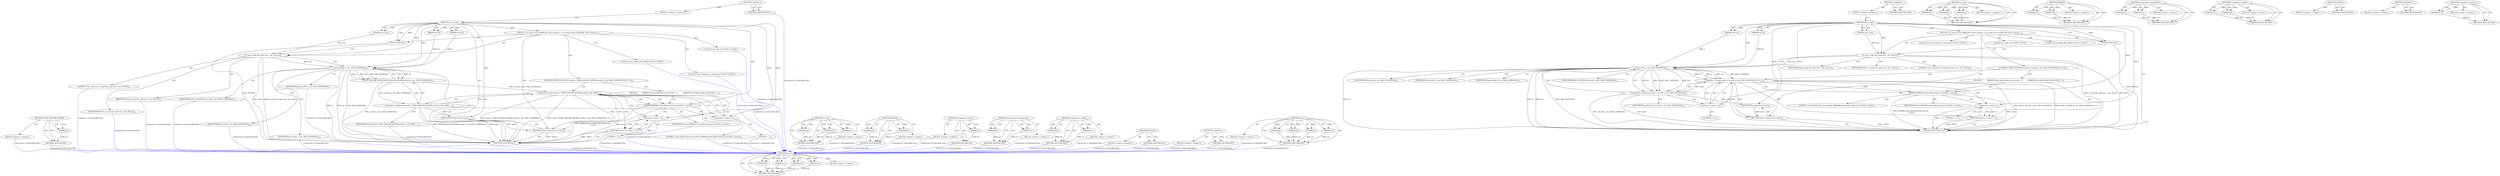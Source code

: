 digraph "recv" {
vulnerable_89 [label=<(METHOD,recv)>];
vulnerable_90 [label=<(PARAM,p1)>];
vulnerable_91 [label=<(PARAM,p2)>];
vulnerable_92 [label=<(PARAM,p3)>];
vulnerable_93 [label=<(PARAM,p4)>];
vulnerable_94 [label=<(BLOCK,&lt;empty&gt;,&lt;empty&gt;)>];
vulnerable_95 [label=<(METHOD_RETURN,ANY)>];
vulnerable_6 [label=<(METHOD,&lt;global&gt;)<SUB>1</SUB>>];
vulnerable_7 [label=<(BLOCK,&lt;empty&gt;,&lt;empty&gt;)<SUB>1</SUB>>];
vulnerable_8 [label=<(METHOD,skt_read)<SUB>1</SUB>>];
vulnerable_9 [label=<(PARAM,int fd)<SUB>1</SUB>>];
vulnerable_10 [label=<(PARAM,void *p)<SUB>1</SUB>>];
vulnerable_11 [label=<(PARAM,size_t len)<SUB>1</SUB>>];
vulnerable_12 [label=<(BLOCK,{
 int read;
 struct pollfd pfd;
 struct timesp...,{
 int read;
 struct pollfd pfd;
 struct timesp...)<SUB>2</SUB>>];
vulnerable_13 [label="<(LOCAL,int read: int)<SUB>3</SUB>>"];
vulnerable_14 [label="<(LOCAL,struct pollfd pfd: pollfd)<SUB>4</SUB>>"];
vulnerable_15 [label="<(LOCAL,struct timespec ts: timespec)<SUB>5</SUB>>"];
vulnerable_16 [label=<(FNLOG,FNLOG())<SUB>7</SUB>>];
vulnerable_17 [label=<(ts_log,ts_log(&quot;skt_read recv&quot;, len, NULL))<SUB>10</SUB>>];
vulnerable_18 [label=<(LITERAL,&quot;skt_read recv&quot;,ts_log(&quot;skt_read recv&quot;, len, NULL))<SUB>10</SUB>>];
vulnerable_19 [label=<(IDENTIFIER,len,ts_log(&quot;skt_read recv&quot;, len, NULL))<SUB>10</SUB>>];
vulnerable_20 [label=<(IDENTIFIER,NULL,ts_log(&quot;skt_read recv&quot;, len, NULL))<SUB>10</SUB>>];
vulnerable_21 [label=<(CONTROL_STRUCTURE,IF,if ((read = recv(fd, p, len, MSG_NOSIGNAL)) == -1))<SUB>12</SUB>>];
vulnerable_22 [label=<(&lt;operator&gt;.equals,(read = recv(fd, p, len, MSG_NOSIGNAL)) == -1)<SUB>12</SUB>>];
vulnerable_23 [label=<(&lt;operator&gt;.assignment,read = recv(fd, p, len, MSG_NOSIGNAL))<SUB>12</SUB>>];
vulnerable_24 [label=<(IDENTIFIER,read,read = recv(fd, p, len, MSG_NOSIGNAL))<SUB>12</SUB>>];
vulnerable_25 [label=<(recv,recv(fd, p, len, MSG_NOSIGNAL))<SUB>12</SUB>>];
vulnerable_26 [label=<(IDENTIFIER,fd,recv(fd, p, len, MSG_NOSIGNAL))<SUB>12</SUB>>];
vulnerable_27 [label=<(IDENTIFIER,p,recv(fd, p, len, MSG_NOSIGNAL))<SUB>12</SUB>>];
vulnerable_28 [label=<(IDENTIFIER,len,recv(fd, p, len, MSG_NOSIGNAL))<SUB>12</SUB>>];
vulnerable_29 [label=<(IDENTIFIER,MSG_NOSIGNAL,recv(fd, p, len, MSG_NOSIGNAL))<SUB>12</SUB>>];
vulnerable_30 [label=<(&lt;operator&gt;.minus,-1)<SUB>12</SUB>>];
vulnerable_31 [label=<(LITERAL,1,-1)<SUB>12</SUB>>];
vulnerable_32 [label=<(BLOCK,{
         ERROR(&quot;write failed with errno=%d\n&quot;...,{
         ERROR(&quot;write failed with errno=%d\n&quot;...)<SUB>13</SUB>>];
vulnerable_33 [label=<(ERROR,ERROR(&quot;write failed with errno=%d\n&quot;, errno))<SUB>14</SUB>>];
vulnerable_34 [label=<(LITERAL,&quot;write failed with errno=%d\n&quot;,ERROR(&quot;write failed with errno=%d\n&quot;, errno))<SUB>14</SUB>>];
vulnerable_35 [label=<(IDENTIFIER,errno,ERROR(&quot;write failed with errno=%d\n&quot;, errno))<SUB>14</SUB>>];
vulnerable_36 [label=<(RETURN,return -1;,return -1;)<SUB>15</SUB>>];
vulnerable_37 [label=<(&lt;operator&gt;.minus,-1)<SUB>15</SUB>>];
vulnerable_38 [label=<(LITERAL,1,-1)<SUB>15</SUB>>];
vulnerable_39 [label=<(RETURN,return read;,return read;)<SUB>18</SUB>>];
vulnerable_40 [label=<(IDENTIFIER,read,return read;)<SUB>18</SUB>>];
vulnerable_41 [label=<(METHOD_RETURN,int)<SUB>1</SUB>>];
vulnerable_43 [label=<(METHOD_RETURN,ANY)<SUB>1</SUB>>];
vulnerable_73 [label=<(METHOD,ts_log)>];
vulnerable_74 [label=<(PARAM,p1)>];
vulnerable_75 [label=<(PARAM,p2)>];
vulnerable_76 [label=<(PARAM,p3)>];
vulnerable_77 [label=<(BLOCK,&lt;empty&gt;,&lt;empty&gt;)>];
vulnerable_78 [label=<(METHOD_RETURN,ANY)>];
vulnerable_100 [label=<(METHOD,ERROR)>];
vulnerable_101 [label=<(PARAM,p1)>];
vulnerable_102 [label=<(PARAM,p2)>];
vulnerable_103 [label=<(BLOCK,&lt;empty&gt;,&lt;empty&gt;)>];
vulnerable_104 [label=<(METHOD_RETURN,ANY)>];
vulnerable_84 [label=<(METHOD,&lt;operator&gt;.assignment)>];
vulnerable_85 [label=<(PARAM,p1)>];
vulnerable_86 [label=<(PARAM,p2)>];
vulnerable_87 [label=<(BLOCK,&lt;empty&gt;,&lt;empty&gt;)>];
vulnerable_88 [label=<(METHOD_RETURN,ANY)>];
vulnerable_79 [label=<(METHOD,&lt;operator&gt;.equals)>];
vulnerable_80 [label=<(PARAM,p1)>];
vulnerable_81 [label=<(PARAM,p2)>];
vulnerable_82 [label=<(BLOCK,&lt;empty&gt;,&lt;empty&gt;)>];
vulnerable_83 [label=<(METHOD_RETURN,ANY)>];
vulnerable_70 [label=<(METHOD,FNLOG)>];
vulnerable_71 [label=<(BLOCK,&lt;empty&gt;,&lt;empty&gt;)>];
vulnerable_72 [label=<(METHOD_RETURN,ANY)>];
vulnerable_64 [label=<(METHOD,&lt;global&gt;)<SUB>1</SUB>>];
vulnerable_65 [label=<(BLOCK,&lt;empty&gt;,&lt;empty&gt;)>];
vulnerable_66 [label=<(METHOD_RETURN,ANY)>];
vulnerable_96 [label=<(METHOD,&lt;operator&gt;.minus)>];
vulnerable_97 [label=<(PARAM,p1)>];
vulnerable_98 [label=<(BLOCK,&lt;empty&gt;,&lt;empty&gt;)>];
vulnerable_99 [label=<(METHOD_RETURN,ANY)>];
fixed_90 [label=<(METHOD,TEMP_FAILURE_RETRY)>];
fixed_91 [label=<(PARAM,p1)>];
fixed_92 [label=<(BLOCK,&lt;empty&gt;,&lt;empty&gt;)>];
fixed_93 [label=<(METHOD_RETURN,ANY)>];
fixed_6 [label=<(METHOD,&lt;global&gt;)<SUB>1</SUB>>];
fixed_7 [label=<(BLOCK,&lt;empty&gt;,&lt;empty&gt;)<SUB>1</SUB>>];
fixed_8 [label=<(METHOD,skt_read)<SUB>1</SUB>>];
fixed_9 [label=<(PARAM,int fd)<SUB>1</SUB>>];
fixed_10 [label=<(PARAM,void *p)<SUB>1</SUB>>];
fixed_11 [label=<(PARAM,size_t len)<SUB>1</SUB>>];
fixed_12 [label=<(BLOCK,{
 int read;
 struct pollfd pfd;
 struct timesp...,{
 int read;
 struct pollfd pfd;
 struct timesp...)<SUB>2</SUB>>];
fixed_13 [label="<(LOCAL,int read: int)<SUB>3</SUB>>"];
fixed_14 [label="<(LOCAL,struct pollfd pfd: pollfd)<SUB>4</SUB>>"];
fixed_15 [label="<(LOCAL,struct timespec ts: timespec)<SUB>5</SUB>>"];
fixed_16 [label=<(FNLOG,FNLOG())<SUB>7</SUB>>];
fixed_17 [label=<(ts_log,ts_log(&quot;skt_read recv&quot;, len, NULL))<SUB>10</SUB>>];
fixed_18 [label=<(LITERAL,&quot;skt_read recv&quot;,ts_log(&quot;skt_read recv&quot;, len, NULL))<SUB>10</SUB>>];
fixed_19 [label=<(IDENTIFIER,len,ts_log(&quot;skt_read recv&quot;, len, NULL))<SUB>10</SUB>>];
fixed_20 [label=<(IDENTIFIER,NULL,ts_log(&quot;skt_read recv&quot;, len, NULL))<SUB>10</SUB>>];
fixed_21 [label=<(CONTROL_STRUCTURE,IF,if ((read = TEMP_FAILURE_RETRY(recv(fd, p, len, MSG_NOSIGNAL))) == -1))<SUB>12</SUB>>];
fixed_22 [label=<(&lt;operator&gt;.equals,(read = TEMP_FAILURE_RETRY(recv(fd, p, len, MSG...)<SUB>12</SUB>>];
fixed_23 [label=<(&lt;operator&gt;.assignment,read = TEMP_FAILURE_RETRY(recv(fd, p, len, MSG_...)<SUB>12</SUB>>];
fixed_24 [label=<(IDENTIFIER,read,read = TEMP_FAILURE_RETRY(recv(fd, p, len, MSG_...)<SUB>12</SUB>>];
fixed_25 [label=<(TEMP_FAILURE_RETRY,TEMP_FAILURE_RETRY(recv(fd, p, len, MSG_NOSIGNAL)))<SUB>12</SUB>>];
fixed_26 [label=<(recv,recv(fd, p, len, MSG_NOSIGNAL))<SUB>12</SUB>>];
fixed_27 [label=<(IDENTIFIER,fd,recv(fd, p, len, MSG_NOSIGNAL))<SUB>12</SUB>>];
fixed_28 [label=<(IDENTIFIER,p,recv(fd, p, len, MSG_NOSIGNAL))<SUB>12</SUB>>];
fixed_29 [label=<(IDENTIFIER,len,recv(fd, p, len, MSG_NOSIGNAL))<SUB>12</SUB>>];
fixed_30 [label=<(IDENTIFIER,MSG_NOSIGNAL,recv(fd, p, len, MSG_NOSIGNAL))<SUB>12</SUB>>];
fixed_31 [label=<(&lt;operator&gt;.minus,-1)<SUB>12</SUB>>];
fixed_32 [label=<(LITERAL,1,-1)<SUB>12</SUB>>];
fixed_33 [label=<(BLOCK,{
         ERROR(&quot;write failed with errno=%d\n&quot;...,{
         ERROR(&quot;write failed with errno=%d\n&quot;...)<SUB>13</SUB>>];
fixed_34 [label=<(ERROR,ERROR(&quot;write failed with errno=%d\n&quot;, errno))<SUB>14</SUB>>];
fixed_35 [label=<(LITERAL,&quot;write failed with errno=%d\n&quot;,ERROR(&quot;write failed with errno=%d\n&quot;, errno))<SUB>14</SUB>>];
fixed_36 [label=<(IDENTIFIER,errno,ERROR(&quot;write failed with errno=%d\n&quot;, errno))<SUB>14</SUB>>];
fixed_37 [label=<(RETURN,return -1;,return -1;)<SUB>15</SUB>>];
fixed_38 [label=<(&lt;operator&gt;.minus,-1)<SUB>15</SUB>>];
fixed_39 [label=<(LITERAL,1,-1)<SUB>15</SUB>>];
fixed_40 [label=<(RETURN,return read;,return read;)<SUB>18</SUB>>];
fixed_41 [label=<(IDENTIFIER,read,return read;)<SUB>18</SUB>>];
fixed_42 [label=<(METHOD_RETURN,int)<SUB>1</SUB>>];
fixed_44 [label=<(METHOD_RETURN,ANY)<SUB>1</SUB>>];
fixed_74 [label=<(METHOD,ts_log)>];
fixed_75 [label=<(PARAM,p1)>];
fixed_76 [label=<(PARAM,p2)>];
fixed_77 [label=<(PARAM,p3)>];
fixed_78 [label=<(BLOCK,&lt;empty&gt;,&lt;empty&gt;)>];
fixed_79 [label=<(METHOD_RETURN,ANY)>];
fixed_105 [label=<(METHOD,ERROR)>];
fixed_106 [label=<(PARAM,p1)>];
fixed_107 [label=<(PARAM,p2)>];
fixed_108 [label=<(BLOCK,&lt;empty&gt;,&lt;empty&gt;)>];
fixed_109 [label=<(METHOD_RETURN,ANY)>];
fixed_101 [label=<(METHOD,&lt;operator&gt;.minus)>];
fixed_102 [label=<(PARAM,p1)>];
fixed_103 [label=<(BLOCK,&lt;empty&gt;,&lt;empty&gt;)>];
fixed_104 [label=<(METHOD_RETURN,ANY)>];
fixed_85 [label=<(METHOD,&lt;operator&gt;.assignment)>];
fixed_86 [label=<(PARAM,p1)>];
fixed_87 [label=<(PARAM,p2)>];
fixed_88 [label=<(BLOCK,&lt;empty&gt;,&lt;empty&gt;)>];
fixed_89 [label=<(METHOD_RETURN,ANY)>];
fixed_80 [label=<(METHOD,&lt;operator&gt;.equals)>];
fixed_81 [label=<(PARAM,p1)>];
fixed_82 [label=<(PARAM,p2)>];
fixed_83 [label=<(BLOCK,&lt;empty&gt;,&lt;empty&gt;)>];
fixed_84 [label=<(METHOD_RETURN,ANY)>];
fixed_71 [label=<(METHOD,FNLOG)>];
fixed_72 [label=<(BLOCK,&lt;empty&gt;,&lt;empty&gt;)>];
fixed_73 [label=<(METHOD_RETURN,ANY)>];
fixed_65 [label=<(METHOD,&lt;global&gt;)<SUB>1</SUB>>];
fixed_66 [label=<(BLOCK,&lt;empty&gt;,&lt;empty&gt;)>];
fixed_67 [label=<(METHOD_RETURN,ANY)>];
fixed_94 [label=<(METHOD,recv)>];
fixed_95 [label=<(PARAM,p1)>];
fixed_96 [label=<(PARAM,p2)>];
fixed_97 [label=<(PARAM,p3)>];
fixed_98 [label=<(PARAM,p4)>];
fixed_99 [label=<(BLOCK,&lt;empty&gt;,&lt;empty&gt;)>];
fixed_100 [label=<(METHOD_RETURN,ANY)>];
vulnerable_89 -> vulnerable_90  [key=0, label="AST: "];
vulnerable_89 -> vulnerable_90  [key=1, label="DDG: "];
vulnerable_89 -> vulnerable_94  [key=0, label="AST: "];
vulnerable_89 -> vulnerable_91  [key=0, label="AST: "];
vulnerable_89 -> vulnerable_91  [key=1, label="DDG: "];
vulnerable_89 -> vulnerable_95  [key=0, label="AST: "];
vulnerable_89 -> vulnerable_95  [key=1, label="CFG: "];
vulnerable_89 -> vulnerable_92  [key=0, label="AST: "];
vulnerable_89 -> vulnerable_92  [key=1, label="DDG: "];
vulnerable_89 -> vulnerable_93  [key=0, label="AST: "];
vulnerable_89 -> vulnerable_93  [key=1, label="DDG: "];
vulnerable_90 -> vulnerable_95  [key=0, label="DDG: p1"];
vulnerable_91 -> vulnerable_95  [key=0, label="DDG: p2"];
vulnerable_92 -> vulnerable_95  [key=0, label="DDG: p3"];
vulnerable_93 -> vulnerable_95  [key=0, label="DDG: p4"];
vulnerable_6 -> vulnerable_7  [key=0, label="AST: "];
vulnerable_6 -> vulnerable_43  [key=0, label="AST: "];
vulnerable_6 -> vulnerable_43  [key=1, label="CFG: "];
vulnerable_7 -> vulnerable_8  [key=0, label="AST: "];
vulnerable_8 -> vulnerable_9  [key=0, label="AST: "];
vulnerable_8 -> vulnerable_9  [key=1, label="DDG: "];
vulnerable_8 -> vulnerable_10  [key=0, label="AST: "];
vulnerable_8 -> vulnerable_10  [key=1, label="DDG: "];
vulnerable_8 -> vulnerable_11  [key=0, label="AST: "];
vulnerable_8 -> vulnerable_11  [key=1, label="DDG: "];
vulnerable_8 -> vulnerable_12  [key=0, label="AST: "];
vulnerable_8 -> vulnerable_41  [key=0, label="AST: "];
vulnerable_8 -> vulnerable_16  [key=0, label="CFG: "];
vulnerable_8 -> vulnerable_16  [key=1, label="DDG: "];
vulnerable_8 -> vulnerable_17  [key=0, label="DDG: "];
vulnerable_8 -> vulnerable_40  [key=0, label="DDG: "];
vulnerable_8 -> vulnerable_30  [key=0, label="DDG: "];
vulnerable_8 -> vulnerable_33  [key=0, label="DDG: "];
vulnerable_8 -> vulnerable_25  [key=0, label="DDG: "];
vulnerable_8 -> vulnerable_37  [key=0, label="DDG: "];
vulnerable_9 -> vulnerable_25  [key=0, label="DDG: fd"];
vulnerable_10 -> vulnerable_25  [key=0, label="DDG: p"];
vulnerable_11 -> vulnerable_17  [key=0, label="DDG: len"];
vulnerable_12 -> vulnerable_13  [key=0, label="AST: "];
vulnerable_12 -> vulnerable_14  [key=0, label="AST: "];
vulnerable_12 -> vulnerable_15  [key=0, label="AST: "];
vulnerable_12 -> vulnerable_16  [key=0, label="AST: "];
vulnerable_12 -> vulnerable_17  [key=0, label="AST: "];
vulnerable_12 -> vulnerable_21  [key=0, label="AST: "];
vulnerable_12 -> vulnerable_39  [key=0, label="AST: "];
vulnerable_16 -> vulnerable_17  [key=0, label="CFG: "];
vulnerable_16 -> vulnerable_41  [key=0, label="DDG: FNLOG()"];
vulnerable_17 -> vulnerable_18  [key=0, label="AST: "];
vulnerable_17 -> vulnerable_19  [key=0, label="AST: "];
vulnerable_17 -> vulnerable_20  [key=0, label="AST: "];
vulnerable_17 -> vulnerable_25  [key=0, label="CFG: "];
vulnerable_17 -> vulnerable_25  [key=1, label="DDG: len"];
vulnerable_17 -> vulnerable_41  [key=0, label="DDG: ts_log(&quot;skt_read recv&quot;, len, NULL)"];
vulnerable_17 -> vulnerable_41  [key=1, label="DDG: NULL"];
vulnerable_21 -> vulnerable_22  [key=0, label="AST: "];
vulnerable_21 -> vulnerable_32  [key=0, label="AST: "];
vulnerable_22 -> vulnerable_23  [key=0, label="AST: "];
vulnerable_22 -> vulnerable_30  [key=0, label="AST: "];
vulnerable_22 -> vulnerable_33  [key=0, label="CFG: "];
vulnerable_22 -> vulnerable_33  [key=1, label="CDG: "];
vulnerable_22 -> vulnerable_39  [key=0, label="CFG: "];
vulnerable_22 -> vulnerable_39  [key=1, label="CDG: "];
vulnerable_22 -> vulnerable_41  [key=0, label="DDG: read = recv(fd, p, len, MSG_NOSIGNAL)"];
vulnerable_22 -> vulnerable_41  [key=1, label="DDG: (read = recv(fd, p, len, MSG_NOSIGNAL)) == -1"];
vulnerable_22 -> vulnerable_36  [key=0, label="CDG: "];
vulnerable_22 -> vulnerable_37  [key=0, label="CDG: "];
vulnerable_23 -> vulnerable_24  [key=0, label="AST: "];
vulnerable_23 -> vulnerable_25  [key=0, label="AST: "];
vulnerable_23 -> vulnerable_30  [key=0, label="CFG: "];
vulnerable_23 -> vulnerable_41  [key=0, label="DDG: read"];
vulnerable_23 -> vulnerable_41  [key=1, label="DDG: recv(fd, p, len, MSG_NOSIGNAL)"];
vulnerable_23 -> vulnerable_40  [key=0, label="DDG: read"];
vulnerable_23 -> vulnerable_22  [key=0, label="DDG: read"];
vulnerable_25 -> vulnerable_26  [key=0, label="AST: "];
vulnerable_25 -> vulnerable_27  [key=0, label="AST: "];
vulnerable_25 -> vulnerable_28  [key=0, label="AST: "];
vulnerable_25 -> vulnerable_29  [key=0, label="AST: "];
vulnerable_25 -> vulnerable_23  [key=0, label="CFG: "];
vulnerable_25 -> vulnerable_23  [key=1, label="DDG: fd"];
vulnerable_25 -> vulnerable_23  [key=2, label="DDG: p"];
vulnerable_25 -> vulnerable_23  [key=3, label="DDG: len"];
vulnerable_25 -> vulnerable_23  [key=4, label="DDG: MSG_NOSIGNAL"];
vulnerable_25 -> vulnerable_41  [key=0, label="DDG: fd"];
vulnerable_25 -> vulnerable_41  [key=1, label="DDG: p"];
vulnerable_25 -> vulnerable_41  [key=2, label="DDG: len"];
vulnerable_25 -> vulnerable_41  [key=3, label="DDG: MSG_NOSIGNAL"];
vulnerable_25 -> vulnerable_22  [key=0, label="DDG: fd"];
vulnerable_25 -> vulnerable_22  [key=1, label="DDG: p"];
vulnerable_25 -> vulnerable_22  [key=2, label="DDG: len"];
vulnerable_25 -> vulnerable_22  [key=3, label="DDG: MSG_NOSIGNAL"];
vulnerable_30 -> vulnerable_31  [key=0, label="AST: "];
vulnerable_30 -> vulnerable_22  [key=0, label="CFG: "];
vulnerable_30 -> vulnerable_22  [key=1, label="DDG: 1"];
vulnerable_32 -> vulnerable_33  [key=0, label="AST: "];
vulnerable_32 -> vulnerable_36  [key=0, label="AST: "];
vulnerable_33 -> vulnerable_34  [key=0, label="AST: "];
vulnerable_33 -> vulnerable_35  [key=0, label="AST: "];
vulnerable_33 -> vulnerable_37  [key=0, label="CFG: "];
vulnerable_33 -> vulnerable_41  [key=0, label="DDG: ERROR(&quot;write failed with errno=%d\n&quot;, errno)"];
vulnerable_33 -> vulnerable_41  [key=1, label="DDG: errno"];
vulnerable_36 -> vulnerable_37  [key=0, label="AST: "];
vulnerable_36 -> vulnerable_41  [key=0, label="CFG: "];
vulnerable_36 -> vulnerable_41  [key=1, label="DDG: &lt;RET&gt;"];
vulnerable_37 -> vulnerable_38  [key=0, label="AST: "];
vulnerable_37 -> vulnerable_36  [key=0, label="CFG: "];
vulnerable_37 -> vulnerable_36  [key=1, label="DDG: -1"];
vulnerable_37 -> vulnerable_41  [key=0, label="DDG: -1"];
vulnerable_39 -> vulnerable_40  [key=0, label="AST: "];
vulnerable_39 -> vulnerable_41  [key=0, label="CFG: "];
vulnerable_39 -> vulnerable_41  [key=1, label="DDG: &lt;RET&gt;"];
vulnerable_40 -> vulnerable_39  [key=0, label="DDG: read"];
vulnerable_73 -> vulnerable_74  [key=0, label="AST: "];
vulnerable_73 -> vulnerable_74  [key=1, label="DDG: "];
vulnerable_73 -> vulnerable_77  [key=0, label="AST: "];
vulnerable_73 -> vulnerable_75  [key=0, label="AST: "];
vulnerable_73 -> vulnerable_75  [key=1, label="DDG: "];
vulnerable_73 -> vulnerable_78  [key=0, label="AST: "];
vulnerable_73 -> vulnerable_78  [key=1, label="CFG: "];
vulnerable_73 -> vulnerable_76  [key=0, label="AST: "];
vulnerable_73 -> vulnerable_76  [key=1, label="DDG: "];
vulnerable_74 -> vulnerable_78  [key=0, label="DDG: p1"];
vulnerable_75 -> vulnerable_78  [key=0, label="DDG: p2"];
vulnerable_76 -> vulnerable_78  [key=0, label="DDG: p3"];
vulnerable_100 -> vulnerable_101  [key=0, label="AST: "];
vulnerable_100 -> vulnerable_101  [key=1, label="DDG: "];
vulnerable_100 -> vulnerable_103  [key=0, label="AST: "];
vulnerable_100 -> vulnerable_102  [key=0, label="AST: "];
vulnerable_100 -> vulnerable_102  [key=1, label="DDG: "];
vulnerable_100 -> vulnerable_104  [key=0, label="AST: "];
vulnerable_100 -> vulnerable_104  [key=1, label="CFG: "];
vulnerable_101 -> vulnerable_104  [key=0, label="DDG: p1"];
vulnerable_102 -> vulnerable_104  [key=0, label="DDG: p2"];
vulnerable_84 -> vulnerable_85  [key=0, label="AST: "];
vulnerable_84 -> vulnerable_85  [key=1, label="DDG: "];
vulnerable_84 -> vulnerable_87  [key=0, label="AST: "];
vulnerable_84 -> vulnerable_86  [key=0, label="AST: "];
vulnerable_84 -> vulnerable_86  [key=1, label="DDG: "];
vulnerable_84 -> vulnerable_88  [key=0, label="AST: "];
vulnerable_84 -> vulnerable_88  [key=1, label="CFG: "];
vulnerable_85 -> vulnerable_88  [key=0, label="DDG: p1"];
vulnerable_86 -> vulnerable_88  [key=0, label="DDG: p2"];
vulnerable_79 -> vulnerable_80  [key=0, label="AST: "];
vulnerable_79 -> vulnerable_80  [key=1, label="DDG: "];
vulnerable_79 -> vulnerable_82  [key=0, label="AST: "];
vulnerable_79 -> vulnerable_81  [key=0, label="AST: "];
vulnerable_79 -> vulnerable_81  [key=1, label="DDG: "];
vulnerable_79 -> vulnerable_83  [key=0, label="AST: "];
vulnerable_79 -> vulnerable_83  [key=1, label="CFG: "];
vulnerable_80 -> vulnerable_83  [key=0, label="DDG: p1"];
vulnerable_81 -> vulnerable_83  [key=0, label="DDG: p2"];
vulnerable_70 -> vulnerable_71  [key=0, label="AST: "];
vulnerable_70 -> vulnerable_72  [key=0, label="AST: "];
vulnerable_70 -> vulnerable_72  [key=1, label="CFG: "];
vulnerable_64 -> vulnerable_65  [key=0, label="AST: "];
vulnerable_64 -> vulnerable_66  [key=0, label="AST: "];
vulnerable_64 -> vulnerable_66  [key=1, label="CFG: "];
vulnerable_96 -> vulnerable_97  [key=0, label="AST: "];
vulnerable_96 -> vulnerable_97  [key=1, label="DDG: "];
vulnerable_96 -> vulnerable_98  [key=0, label="AST: "];
vulnerable_96 -> vulnerable_99  [key=0, label="AST: "];
vulnerable_96 -> vulnerable_99  [key=1, label="CFG: "];
vulnerable_97 -> vulnerable_99  [key=0, label="DDG: p1"];
fixed_90 -> fixed_91  [key=0, label="AST: "];
fixed_90 -> fixed_91  [key=1, label="DDG: "];
fixed_90 -> fixed_92  [key=0, label="AST: "];
fixed_90 -> fixed_93  [key=0, label="AST: "];
fixed_90 -> fixed_93  [key=1, label="CFG: "];
fixed_91 -> fixed_93  [key=0, label="DDG: p1"];
fixed_92 -> vulnerable_89  [color=blue, key=0, label="Connection to Vulnerable Root", penwidth="2.0", style=dashed];
fixed_93 -> vulnerable_89  [color=blue, key=0, label="Connection to Vulnerable Root", penwidth="2.0", style=dashed];
fixed_6 -> fixed_7  [key=0, label="AST: "];
fixed_6 -> fixed_44  [key=0, label="AST: "];
fixed_6 -> fixed_44  [key=1, label="CFG: "];
fixed_7 -> fixed_8  [key=0, label="AST: "];
fixed_8 -> fixed_9  [key=0, label="AST: "];
fixed_8 -> fixed_9  [key=1, label="DDG: "];
fixed_8 -> fixed_10  [key=0, label="AST: "];
fixed_8 -> fixed_10  [key=1, label="DDG: "];
fixed_8 -> fixed_11  [key=0, label="AST: "];
fixed_8 -> fixed_11  [key=1, label="DDG: "];
fixed_8 -> fixed_12  [key=0, label="AST: "];
fixed_8 -> fixed_42  [key=0, label="AST: "];
fixed_8 -> fixed_16  [key=0, label="CFG: "];
fixed_8 -> fixed_16  [key=1, label="DDG: "];
fixed_8 -> fixed_17  [key=0, label="DDG: "];
fixed_8 -> fixed_41  [key=0, label="DDG: "];
fixed_8 -> fixed_31  [key=0, label="DDG: "];
fixed_8 -> fixed_34  [key=0, label="DDG: "];
fixed_8 -> fixed_38  [key=0, label="DDG: "];
fixed_8 -> fixed_26  [key=0, label="DDG: "];
fixed_9 -> fixed_26  [key=0, label="DDG: fd"];
fixed_10 -> fixed_26  [key=0, label="DDG: p"];
fixed_11 -> fixed_17  [key=0, label="DDG: len"];
fixed_12 -> fixed_13  [key=0, label="AST: "];
fixed_12 -> fixed_14  [key=0, label="AST: "];
fixed_12 -> fixed_15  [key=0, label="AST: "];
fixed_12 -> fixed_16  [key=0, label="AST: "];
fixed_12 -> fixed_17  [key=0, label="AST: "];
fixed_12 -> fixed_21  [key=0, label="AST: "];
fixed_12 -> fixed_40  [key=0, label="AST: "];
fixed_13 -> vulnerable_89  [color=blue, key=0, label="Connection to Vulnerable Root", penwidth="2.0", style=dashed];
fixed_14 -> vulnerable_89  [color=blue, key=0, label="Connection to Vulnerable Root", penwidth="2.0", style=dashed];
fixed_15 -> vulnerable_89  [color=blue, key=0, label="Connection to Vulnerable Root", penwidth="2.0", style=dashed];
fixed_16 -> fixed_17  [key=0, label="CFG: "];
fixed_16 -> fixed_42  [key=0, label="DDG: FNLOG()"];
fixed_17 -> fixed_18  [key=0, label="AST: "];
fixed_17 -> fixed_19  [key=0, label="AST: "];
fixed_17 -> fixed_20  [key=0, label="AST: "];
fixed_17 -> fixed_26  [key=0, label="CFG: "];
fixed_17 -> fixed_26  [key=1, label="DDG: len"];
fixed_17 -> fixed_42  [key=0, label="DDG: ts_log(&quot;skt_read recv&quot;, len, NULL)"];
fixed_17 -> fixed_42  [key=1, label="DDG: NULL"];
fixed_18 -> vulnerable_89  [color=blue, key=0, label="Connection to Vulnerable Root", penwidth="2.0", style=dashed];
fixed_19 -> vulnerable_89  [color=blue, key=0, label="Connection to Vulnerable Root", penwidth="2.0", style=dashed];
fixed_20 -> vulnerable_89  [color=blue, key=0, label="Connection to Vulnerable Root", penwidth="2.0", style=dashed];
fixed_21 -> fixed_22  [key=0, label="AST: "];
fixed_21 -> fixed_33  [key=0, label="AST: "];
fixed_22 -> fixed_23  [key=0, label="AST: "];
fixed_22 -> fixed_31  [key=0, label="AST: "];
fixed_22 -> fixed_34  [key=0, label="CFG: "];
fixed_22 -> fixed_34  [key=1, label="CDG: "];
fixed_22 -> fixed_40  [key=0, label="CFG: "];
fixed_22 -> fixed_40  [key=1, label="CDG: "];
fixed_22 -> fixed_42  [key=0, label="DDG: read = TEMP_FAILURE_RETRY(recv(fd, p, len, MSG_NOSIGNAL))"];
fixed_22 -> fixed_42  [key=1, label="DDG: (read = TEMP_FAILURE_RETRY(recv(fd, p, len, MSG_NOSIGNAL))) == -1"];
fixed_22 -> fixed_38  [key=0, label="CDG: "];
fixed_22 -> fixed_37  [key=0, label="CDG: "];
fixed_23 -> fixed_24  [key=0, label="AST: "];
fixed_23 -> fixed_25  [key=0, label="AST: "];
fixed_23 -> fixed_31  [key=0, label="CFG: "];
fixed_23 -> fixed_42  [key=0, label="DDG: read"];
fixed_23 -> fixed_42  [key=1, label="DDG: TEMP_FAILURE_RETRY(recv(fd, p, len, MSG_NOSIGNAL))"];
fixed_23 -> fixed_41  [key=0, label="DDG: read"];
fixed_23 -> fixed_22  [key=0, label="DDG: read"];
fixed_24 -> vulnerable_89  [color=blue, key=0, label="Connection to Vulnerable Root", penwidth="2.0", style=dashed];
fixed_25 -> fixed_26  [key=0, label="AST: "];
fixed_25 -> fixed_23  [key=0, label="CFG: "];
fixed_25 -> fixed_23  [key=1, label="DDG: recv(fd, p, len, MSG_NOSIGNAL)"];
fixed_25 -> fixed_42  [key=0, label="DDG: recv(fd, p, len, MSG_NOSIGNAL)"];
fixed_25 -> fixed_22  [key=0, label="DDG: recv(fd, p, len, MSG_NOSIGNAL)"];
fixed_26 -> fixed_27  [key=0, label="AST: "];
fixed_26 -> fixed_28  [key=0, label="AST: "];
fixed_26 -> fixed_29  [key=0, label="AST: "];
fixed_26 -> fixed_30  [key=0, label="AST: "];
fixed_26 -> fixed_25  [key=0, label="CFG: "];
fixed_26 -> fixed_25  [key=1, label="DDG: fd"];
fixed_26 -> fixed_25  [key=2, label="DDG: p"];
fixed_26 -> fixed_25  [key=3, label="DDG: len"];
fixed_26 -> fixed_25  [key=4, label="DDG: MSG_NOSIGNAL"];
fixed_26 -> fixed_42  [key=0, label="DDG: fd"];
fixed_26 -> fixed_42  [key=1, label="DDG: p"];
fixed_26 -> fixed_42  [key=2, label="DDG: len"];
fixed_26 -> fixed_42  [key=3, label="DDG: MSG_NOSIGNAL"];
fixed_27 -> vulnerable_89  [color=blue, key=0, label="Connection to Vulnerable Root", penwidth="2.0", style=dashed];
fixed_28 -> vulnerable_89  [color=blue, key=0, label="Connection to Vulnerable Root", penwidth="2.0", style=dashed];
fixed_29 -> vulnerable_89  [color=blue, key=0, label="Connection to Vulnerable Root", penwidth="2.0", style=dashed];
fixed_30 -> vulnerable_89  [color=blue, key=0, label="Connection to Vulnerable Root", penwidth="2.0", style=dashed];
fixed_31 -> fixed_32  [key=0, label="AST: "];
fixed_31 -> fixed_22  [key=0, label="CFG: "];
fixed_31 -> fixed_22  [key=1, label="DDG: 1"];
fixed_32 -> vulnerable_89  [color=blue, key=0, label="Connection to Vulnerable Root", penwidth="2.0", style=dashed];
fixed_33 -> fixed_34  [key=0, label="AST: "];
fixed_33 -> fixed_37  [key=0, label="AST: "];
fixed_34 -> fixed_35  [key=0, label="AST: "];
fixed_34 -> fixed_36  [key=0, label="AST: "];
fixed_34 -> fixed_38  [key=0, label="CFG: "];
fixed_34 -> fixed_42  [key=0, label="DDG: ERROR(&quot;write failed with errno=%d\n&quot;, errno)"];
fixed_34 -> fixed_42  [key=1, label="DDG: errno"];
fixed_35 -> vulnerable_89  [color=blue, key=0, label="Connection to Vulnerable Root", penwidth="2.0", style=dashed];
fixed_36 -> vulnerable_89  [color=blue, key=0, label="Connection to Vulnerable Root", penwidth="2.0", style=dashed];
fixed_37 -> fixed_38  [key=0, label="AST: "];
fixed_37 -> fixed_42  [key=0, label="CFG: "];
fixed_37 -> fixed_42  [key=1, label="DDG: &lt;RET&gt;"];
fixed_38 -> fixed_39  [key=0, label="AST: "];
fixed_38 -> fixed_37  [key=0, label="CFG: "];
fixed_38 -> fixed_37  [key=1, label="DDG: -1"];
fixed_38 -> fixed_42  [key=0, label="DDG: -1"];
fixed_39 -> vulnerable_89  [color=blue, key=0, label="Connection to Vulnerable Root", penwidth="2.0", style=dashed];
fixed_40 -> fixed_41  [key=0, label="AST: "];
fixed_40 -> fixed_42  [key=0, label="CFG: "];
fixed_40 -> fixed_42  [key=1, label="DDG: &lt;RET&gt;"];
fixed_41 -> fixed_40  [key=0, label="DDG: read"];
fixed_42 -> vulnerable_89  [color=blue, key=0, label="Connection to Vulnerable Root", penwidth="2.0", style=dashed];
fixed_44 -> vulnerable_89  [color=blue, key=0, label="Connection to Vulnerable Root", penwidth="2.0", style=dashed];
fixed_74 -> fixed_75  [key=0, label="AST: "];
fixed_74 -> fixed_75  [key=1, label="DDG: "];
fixed_74 -> fixed_78  [key=0, label="AST: "];
fixed_74 -> fixed_76  [key=0, label="AST: "];
fixed_74 -> fixed_76  [key=1, label="DDG: "];
fixed_74 -> fixed_79  [key=0, label="AST: "];
fixed_74 -> fixed_79  [key=1, label="CFG: "];
fixed_74 -> fixed_77  [key=0, label="AST: "];
fixed_74 -> fixed_77  [key=1, label="DDG: "];
fixed_75 -> fixed_79  [key=0, label="DDG: p1"];
fixed_76 -> fixed_79  [key=0, label="DDG: p2"];
fixed_77 -> fixed_79  [key=0, label="DDG: p3"];
fixed_78 -> vulnerable_89  [color=blue, key=0, label="Connection to Vulnerable Root", penwidth="2.0", style=dashed];
fixed_79 -> vulnerable_89  [color=blue, key=0, label="Connection to Vulnerable Root", penwidth="2.0", style=dashed];
fixed_105 -> fixed_106  [key=0, label="AST: "];
fixed_105 -> fixed_106  [key=1, label="DDG: "];
fixed_105 -> fixed_108  [key=0, label="AST: "];
fixed_105 -> fixed_107  [key=0, label="AST: "];
fixed_105 -> fixed_107  [key=1, label="DDG: "];
fixed_105 -> fixed_109  [key=0, label="AST: "];
fixed_105 -> fixed_109  [key=1, label="CFG: "];
fixed_106 -> fixed_109  [key=0, label="DDG: p1"];
fixed_107 -> fixed_109  [key=0, label="DDG: p2"];
fixed_108 -> vulnerable_89  [color=blue, key=0, label="Connection to Vulnerable Root", penwidth="2.0", style=dashed];
fixed_109 -> vulnerable_89  [color=blue, key=0, label="Connection to Vulnerable Root", penwidth="2.0", style=dashed];
fixed_101 -> fixed_102  [key=0, label="AST: "];
fixed_101 -> fixed_102  [key=1, label="DDG: "];
fixed_101 -> fixed_103  [key=0, label="AST: "];
fixed_101 -> fixed_104  [key=0, label="AST: "];
fixed_101 -> fixed_104  [key=1, label="CFG: "];
fixed_102 -> fixed_104  [key=0, label="DDG: p1"];
fixed_103 -> vulnerable_89  [color=blue, key=0, label="Connection to Vulnerable Root", penwidth="2.0", style=dashed];
fixed_104 -> vulnerable_89  [color=blue, key=0, label="Connection to Vulnerable Root", penwidth="2.0", style=dashed];
fixed_85 -> fixed_86  [key=0, label="AST: "];
fixed_85 -> fixed_86  [key=1, label="DDG: "];
fixed_85 -> fixed_88  [key=0, label="AST: "];
fixed_85 -> fixed_87  [key=0, label="AST: "];
fixed_85 -> fixed_87  [key=1, label="DDG: "];
fixed_85 -> fixed_89  [key=0, label="AST: "];
fixed_85 -> fixed_89  [key=1, label="CFG: "];
fixed_86 -> fixed_89  [key=0, label="DDG: p1"];
fixed_87 -> fixed_89  [key=0, label="DDG: p2"];
fixed_88 -> vulnerable_89  [color=blue, key=0, label="Connection to Vulnerable Root", penwidth="2.0", style=dashed];
fixed_89 -> vulnerable_89  [color=blue, key=0, label="Connection to Vulnerable Root", penwidth="2.0", style=dashed];
fixed_80 -> fixed_81  [key=0, label="AST: "];
fixed_80 -> fixed_81  [key=1, label="DDG: "];
fixed_80 -> fixed_83  [key=0, label="AST: "];
fixed_80 -> fixed_82  [key=0, label="AST: "];
fixed_80 -> fixed_82  [key=1, label="DDG: "];
fixed_80 -> fixed_84  [key=0, label="AST: "];
fixed_80 -> fixed_84  [key=1, label="CFG: "];
fixed_81 -> fixed_84  [key=0, label="DDG: p1"];
fixed_82 -> fixed_84  [key=0, label="DDG: p2"];
fixed_83 -> vulnerable_89  [color=blue, key=0, label="Connection to Vulnerable Root", penwidth="2.0", style=dashed];
fixed_84 -> vulnerable_89  [color=blue, key=0, label="Connection to Vulnerable Root", penwidth="2.0", style=dashed];
fixed_71 -> fixed_72  [key=0, label="AST: "];
fixed_71 -> fixed_73  [key=0, label="AST: "];
fixed_71 -> fixed_73  [key=1, label="CFG: "];
fixed_72 -> vulnerable_89  [color=blue, key=0, label="Connection to Vulnerable Root", penwidth="2.0", style=dashed];
fixed_73 -> vulnerable_89  [color=blue, key=0, label="Connection to Vulnerable Root", penwidth="2.0", style=dashed];
fixed_65 -> fixed_66  [key=0, label="AST: "];
fixed_65 -> fixed_67  [key=0, label="AST: "];
fixed_65 -> fixed_67  [key=1, label="CFG: "];
fixed_66 -> vulnerable_89  [color=blue, key=0, label="Connection to Vulnerable Root", penwidth="2.0", style=dashed];
fixed_67 -> vulnerable_89  [color=blue, key=0, label="Connection to Vulnerable Root", penwidth="2.0", style=dashed];
fixed_94 -> fixed_95  [key=0, label="AST: "];
fixed_94 -> fixed_95  [key=1, label="DDG: "];
fixed_94 -> fixed_99  [key=0, label="AST: "];
fixed_94 -> fixed_96  [key=0, label="AST: "];
fixed_94 -> fixed_96  [key=1, label="DDG: "];
fixed_94 -> fixed_100  [key=0, label="AST: "];
fixed_94 -> fixed_100  [key=1, label="CFG: "];
fixed_94 -> fixed_97  [key=0, label="AST: "];
fixed_94 -> fixed_97  [key=1, label="DDG: "];
fixed_94 -> fixed_98  [key=0, label="AST: "];
fixed_94 -> fixed_98  [key=1, label="DDG: "];
fixed_95 -> fixed_100  [key=0, label="DDG: p1"];
fixed_96 -> fixed_100  [key=0, label="DDG: p2"];
fixed_97 -> fixed_100  [key=0, label="DDG: p3"];
fixed_98 -> fixed_100  [key=0, label="DDG: p4"];
fixed_99 -> vulnerable_89  [color=blue, key=0, label="Connection to Vulnerable Root", penwidth="2.0", style=dashed];
fixed_100 -> vulnerable_89  [color=blue, key=0, label="Connection to Vulnerable Root", penwidth="2.0", style=dashed];
}
